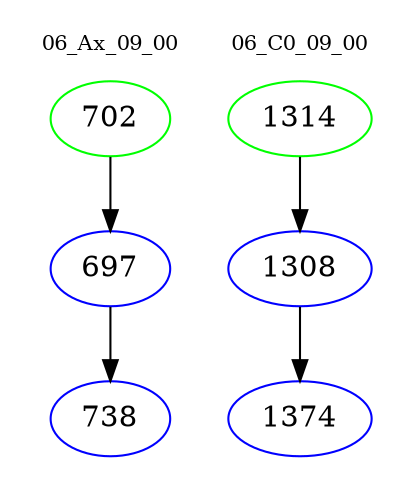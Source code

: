 digraph{
subgraph cluster_0 {
color = white
label = "06_Ax_09_00";
fontsize=10;
T0_702 [label="702", color="green"]
T0_702 -> T0_697 [color="black"]
T0_697 [label="697", color="blue"]
T0_697 -> T0_738 [color="black"]
T0_738 [label="738", color="blue"]
}
subgraph cluster_1 {
color = white
label = "06_C0_09_00";
fontsize=10;
T1_1314 [label="1314", color="green"]
T1_1314 -> T1_1308 [color="black"]
T1_1308 [label="1308", color="blue"]
T1_1308 -> T1_1374 [color="black"]
T1_1374 [label="1374", color="blue"]
}
}
